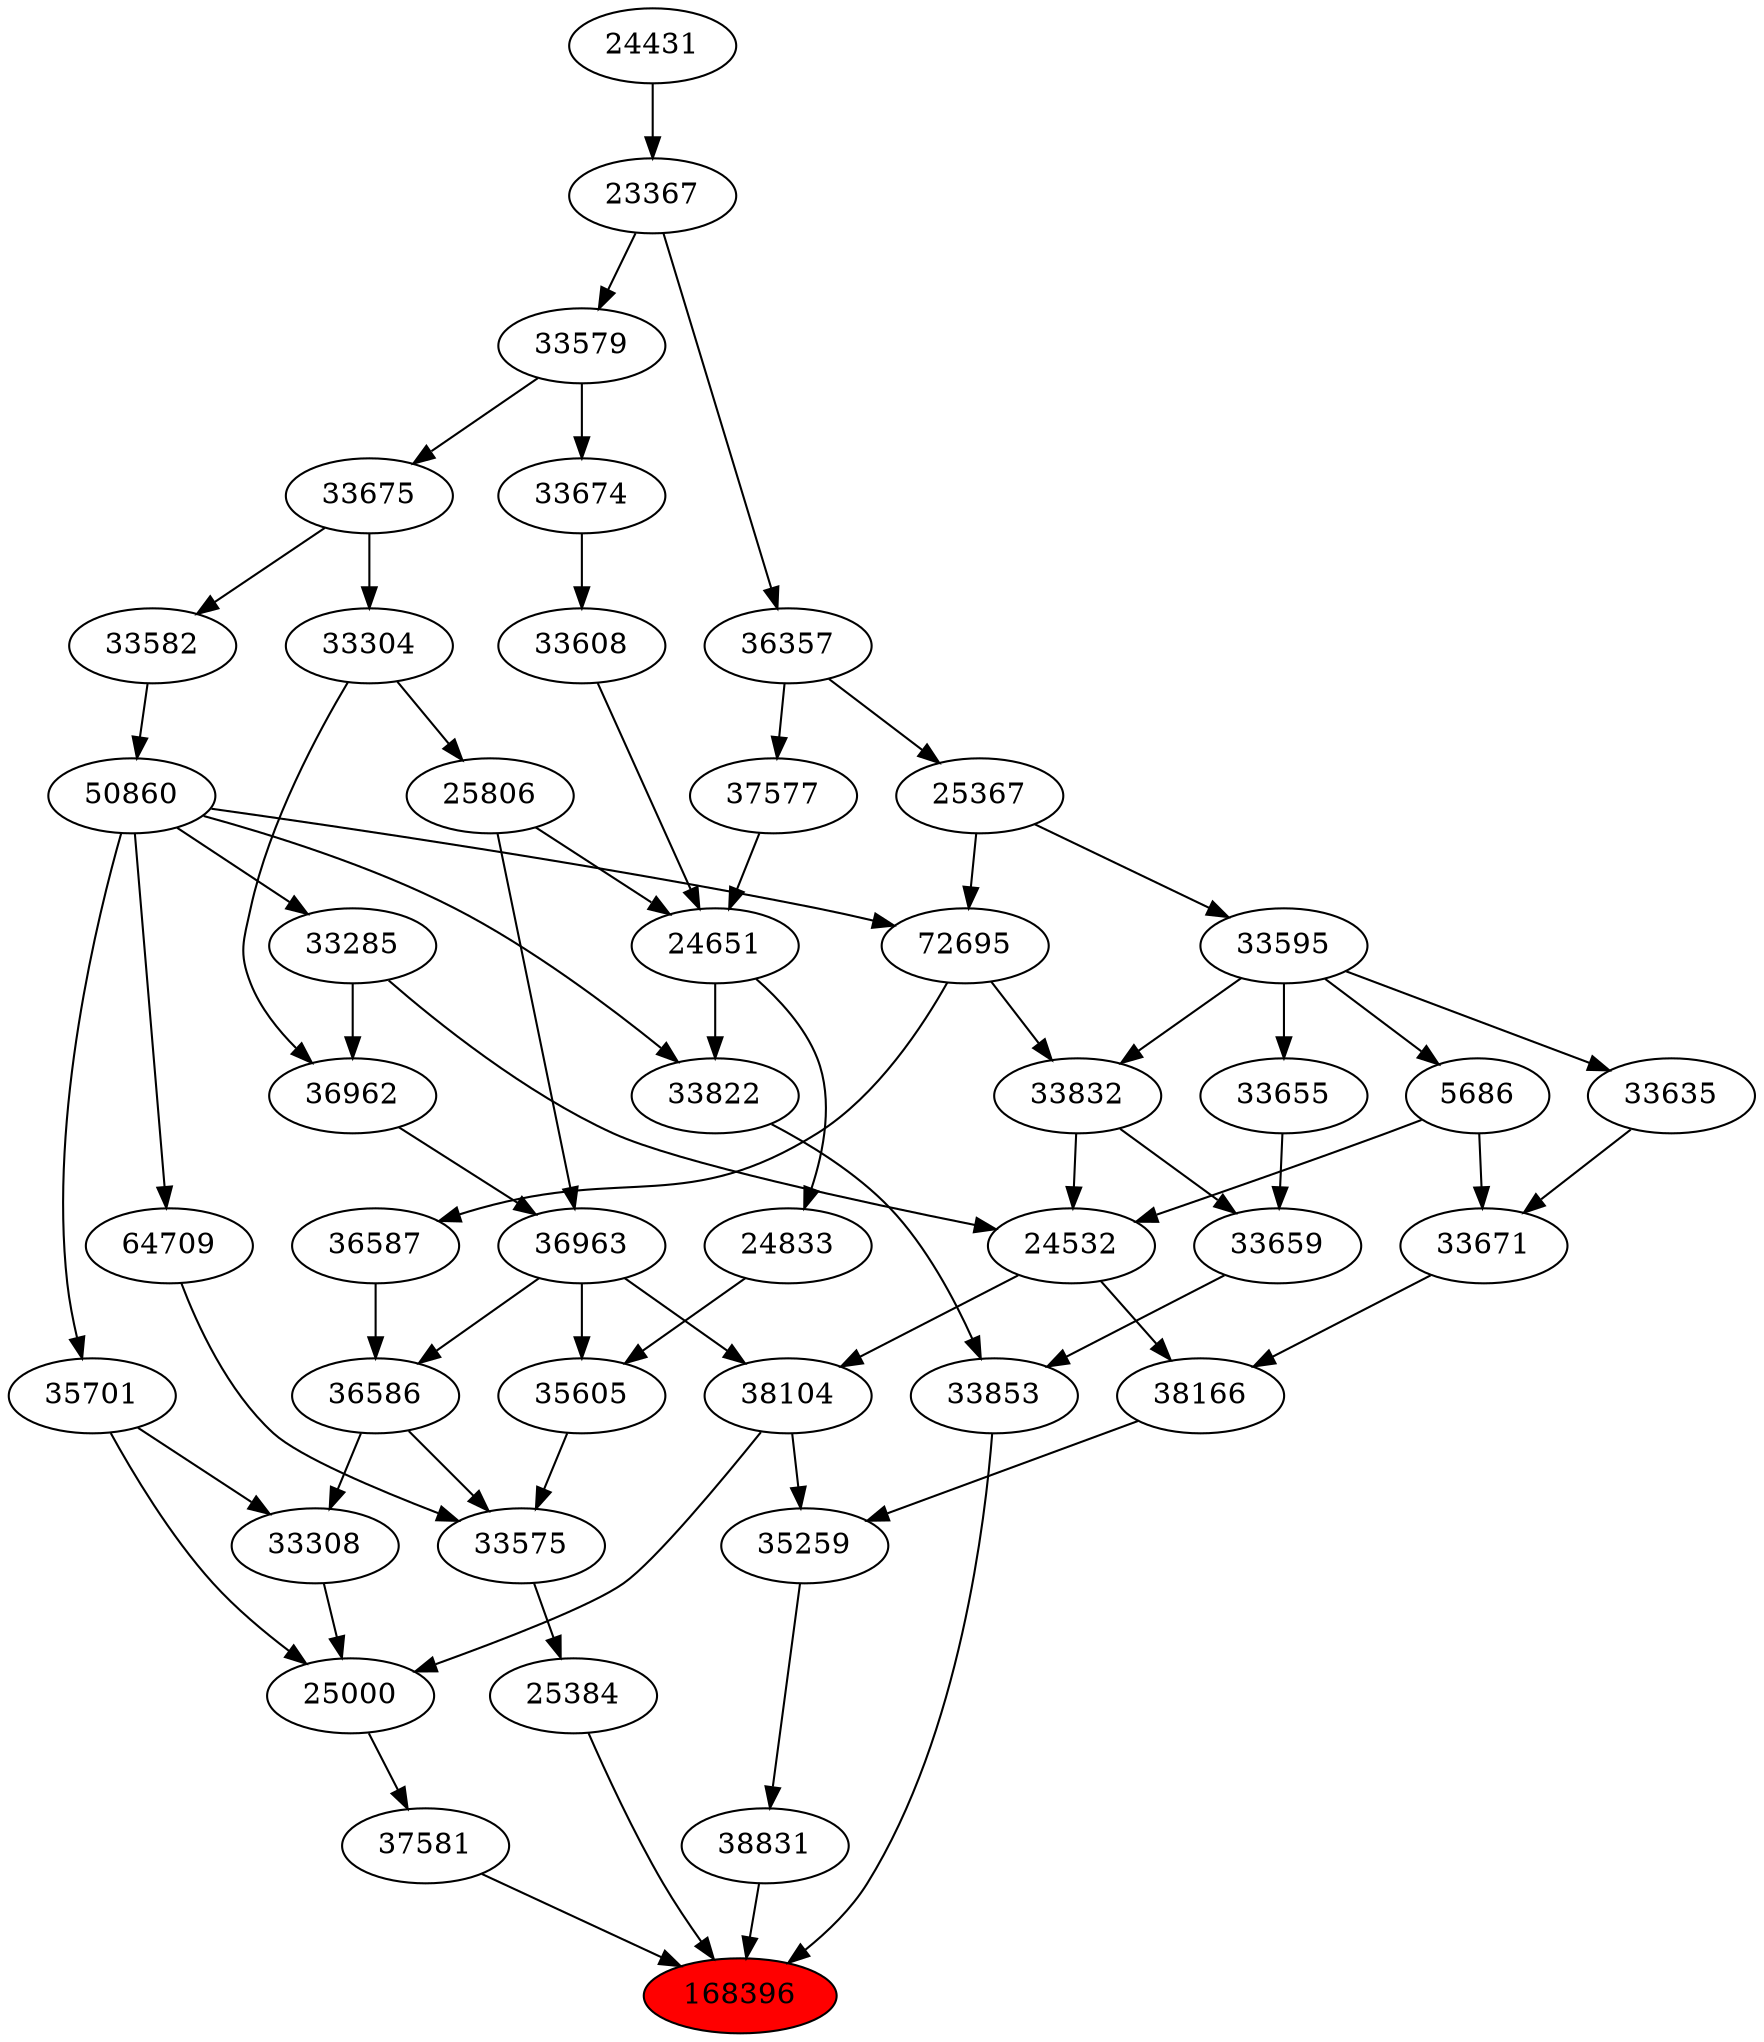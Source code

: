 strict digraph{ 
168396 [label="168396" fillcolor=red style=filled]
37581 -> 168396
33853 -> 168396
25384 -> 168396
38831 -> 168396
37581 [label="37581"]
25000 -> 37581
33853 [label="33853"]
33659 -> 33853
33822 -> 33853
25384 [label="25384"]
33575 -> 25384
38831 [label="38831"]
35259 -> 38831
25000 [label="25000"]
33308 -> 25000
38104 -> 25000
35701 -> 25000
33659 [label="33659"]
33655 -> 33659
33832 -> 33659
33822 [label="33822"]
24651 -> 33822
50860 -> 33822
33575 [label="33575"]
36586 -> 33575
35605 -> 33575
64709 -> 33575
35259 [label="35259"]
38104 -> 35259
38166 -> 35259
33308 [label="33308"]
36586 -> 33308
35701 -> 33308
38104 [label="38104"]
24532 -> 38104
36963 -> 38104
35701 [label="35701"]
50860 -> 35701
33655 [label="33655"]
33595 -> 33655
33832 [label="33832"]
72695 -> 33832
33595 -> 33832
24651 [label="24651"]
25806 -> 24651
33608 -> 24651
37577 -> 24651
50860 [label="50860"]
33582 -> 50860
36586 [label="36586"]
36587 -> 36586
36963 -> 36586
35605 [label="35605"]
24833 -> 35605
36963 -> 35605
64709 [label="64709"]
50860 -> 64709
38166 [label="38166"]
24532 -> 38166
33671 -> 38166
24532 [label="24532"]
33285 -> 24532
5686 -> 24532
33832 -> 24532
36963 [label="36963"]
36962 -> 36963
25806 -> 36963
33595 [label="33595"]
25367 -> 33595
72695 [label="72695"]
50860 -> 72695
25367 -> 72695
25806 [label="25806"]
33304 -> 25806
33608 [label="33608"]
33674 -> 33608
37577 [label="37577"]
36357 -> 37577
33582 [label="33582"]
33675 -> 33582
36587 [label="36587"]
72695 -> 36587
24833 [label="24833"]
24651 -> 24833
33671 [label="33671"]
5686 -> 33671
33635 -> 33671
33285 [label="33285"]
50860 -> 33285
5686 [label="5686"]
33595 -> 5686
36962 [label="36962"]
33285 -> 36962
33304 -> 36962
25367 [label="25367"]
36357 -> 25367
33304 [label="33304"]
33675 -> 33304
33674 [label="33674"]
33579 -> 33674
36357 [label="36357"]
23367 -> 36357
33675 [label="33675"]
33579 -> 33675
33635 [label="33635"]
33595 -> 33635
33579 [label="33579"]
23367 -> 33579
23367 [label="23367"]
24431 -> 23367
24431 [label="24431"]
}